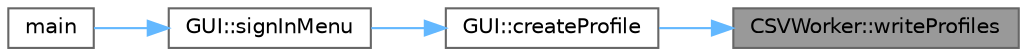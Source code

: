 digraph "CSVWorker::writeProfiles"
{
 // INTERACTIVE_SVG=YES
 // LATEX_PDF_SIZE
  bgcolor="transparent";
  edge [fontname=Helvetica,fontsize=10,labelfontname=Helvetica,labelfontsize=10];
  node [fontname=Helvetica,fontsize=10,shape=box,height=0.2,width=0.4];
  rankdir="RL";
  Node1 [id="Node000001",label="CSVWorker::writeProfiles",height=0.2,width=0.4,color="gray40", fillcolor="grey60", style="filled", fontcolor="black",tooltip=" "];
  Node1 -> Node2 [id="edge1_Node000001_Node000002",dir="back",color="steelblue1",style="solid",tooltip=" "];
  Node2 [id="Node000002",label="GUI::createProfile",height=0.2,width=0.4,color="grey40", fillcolor="white", style="filled",URL="$class_g_u_i.html#a9e9d37ed78911ad4b67c1d7fa1c77767",tooltip="Creates a new player profile."];
  Node2 -> Node3 [id="edge2_Node000002_Node000003",dir="back",color="steelblue1",style="solid",tooltip=" "];
  Node3 [id="Node000003",label="GUI::signInMenu",height=0.2,width=0.4,color="grey40", fillcolor="white", style="filled",URL="$class_g_u_i.html#acb96e4bfa59c6929e70a33c8c45f795b",tooltip="Prompts the user to sign in."];
  Node3 -> Node4 [id="edge3_Node000003_Node000004",dir="back",color="steelblue1",style="solid",tooltip=" "];
  Node4 [id="Node000004",label="main",height=0.2,width=0.4,color="grey40", fillcolor="white", style="filled",URL="$main_8cpp.html#a0ddf1224851353fc92bfbff6f499fa97",tooltip=" "];
}
